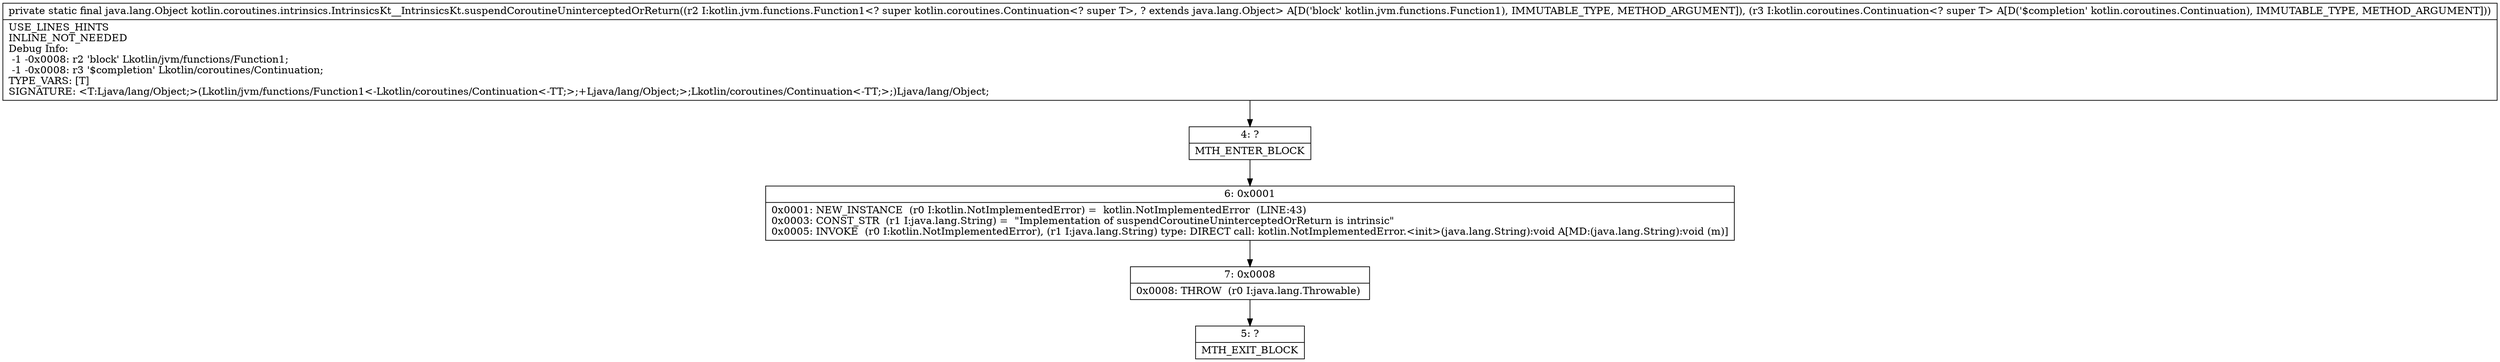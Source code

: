 digraph "CFG forkotlin.coroutines.intrinsics.IntrinsicsKt__IntrinsicsKt.suspendCoroutineUninterceptedOrReturn(Lkotlin\/jvm\/functions\/Function1;Lkotlin\/coroutines\/Continuation;)Ljava\/lang\/Object;" {
Node_4 [shape=record,label="{4\:\ ?|MTH_ENTER_BLOCK\l}"];
Node_6 [shape=record,label="{6\:\ 0x0001|0x0001: NEW_INSTANCE  (r0 I:kotlin.NotImplementedError) =  kotlin.NotImplementedError  (LINE:43)\l0x0003: CONST_STR  (r1 I:java.lang.String) =  \"Implementation of suspendCoroutineUninterceptedOrReturn is intrinsic\" \l0x0005: INVOKE  (r0 I:kotlin.NotImplementedError), (r1 I:java.lang.String) type: DIRECT call: kotlin.NotImplementedError.\<init\>(java.lang.String):void A[MD:(java.lang.String):void (m)]\l}"];
Node_7 [shape=record,label="{7\:\ 0x0008|0x0008: THROW  (r0 I:java.lang.Throwable) \l}"];
Node_5 [shape=record,label="{5\:\ ?|MTH_EXIT_BLOCK\l}"];
MethodNode[shape=record,label="{private static final java.lang.Object kotlin.coroutines.intrinsics.IntrinsicsKt__IntrinsicsKt.suspendCoroutineUninterceptedOrReturn((r2 I:kotlin.jvm.functions.Function1\<? super kotlin.coroutines.Continuation\<? super T\>, ? extends java.lang.Object\> A[D('block' kotlin.jvm.functions.Function1), IMMUTABLE_TYPE, METHOD_ARGUMENT]), (r3 I:kotlin.coroutines.Continuation\<? super T\> A[D('$completion' kotlin.coroutines.Continuation), IMMUTABLE_TYPE, METHOD_ARGUMENT]))  | USE_LINES_HINTS\lINLINE_NOT_NEEDED\lDebug Info:\l  \-1 \-0x0008: r2 'block' Lkotlin\/jvm\/functions\/Function1;\l  \-1 \-0x0008: r3 '$completion' Lkotlin\/coroutines\/Continuation;\lTYPE_VARS: [T]\lSIGNATURE: \<T:Ljava\/lang\/Object;\>(Lkotlin\/jvm\/functions\/Function1\<\-Lkotlin\/coroutines\/Continuation\<\-TT;\>;+Ljava\/lang\/Object;\>;Lkotlin\/coroutines\/Continuation\<\-TT;\>;)Ljava\/lang\/Object;\l}"];
MethodNode -> Node_4;Node_4 -> Node_6;
Node_6 -> Node_7;
Node_7 -> Node_5;
}

